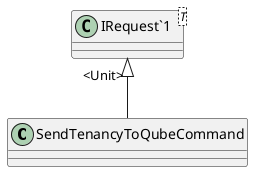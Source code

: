 @startuml
class SendTenancyToQubeCommand {
}
class "IRequest`1"<T> {
}
"IRequest`1" "<Unit>" <|-- SendTenancyToQubeCommand
@enduml
